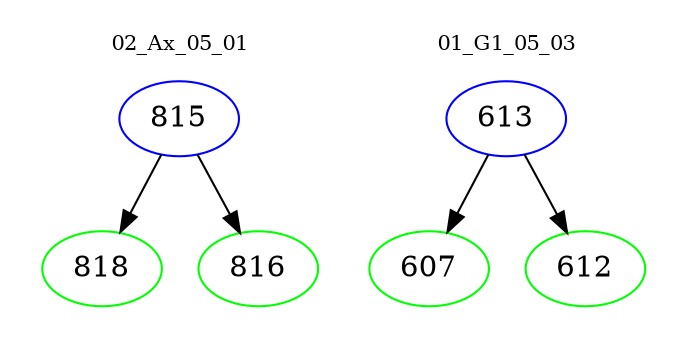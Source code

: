 digraph{
subgraph cluster_0 {
color = white
label = "02_Ax_05_01";
fontsize=10;
T0_815 [label="815", color="blue"]
T0_815 -> T0_818 [color="black"]
T0_818 [label="818", color="green"]
T0_815 -> T0_816 [color="black"]
T0_816 [label="816", color="green"]
}
subgraph cluster_1 {
color = white
label = "01_G1_05_03";
fontsize=10;
T1_613 [label="613", color="blue"]
T1_613 -> T1_607 [color="black"]
T1_607 [label="607", color="green"]
T1_613 -> T1_612 [color="black"]
T1_612 [label="612", color="green"]
}
}
